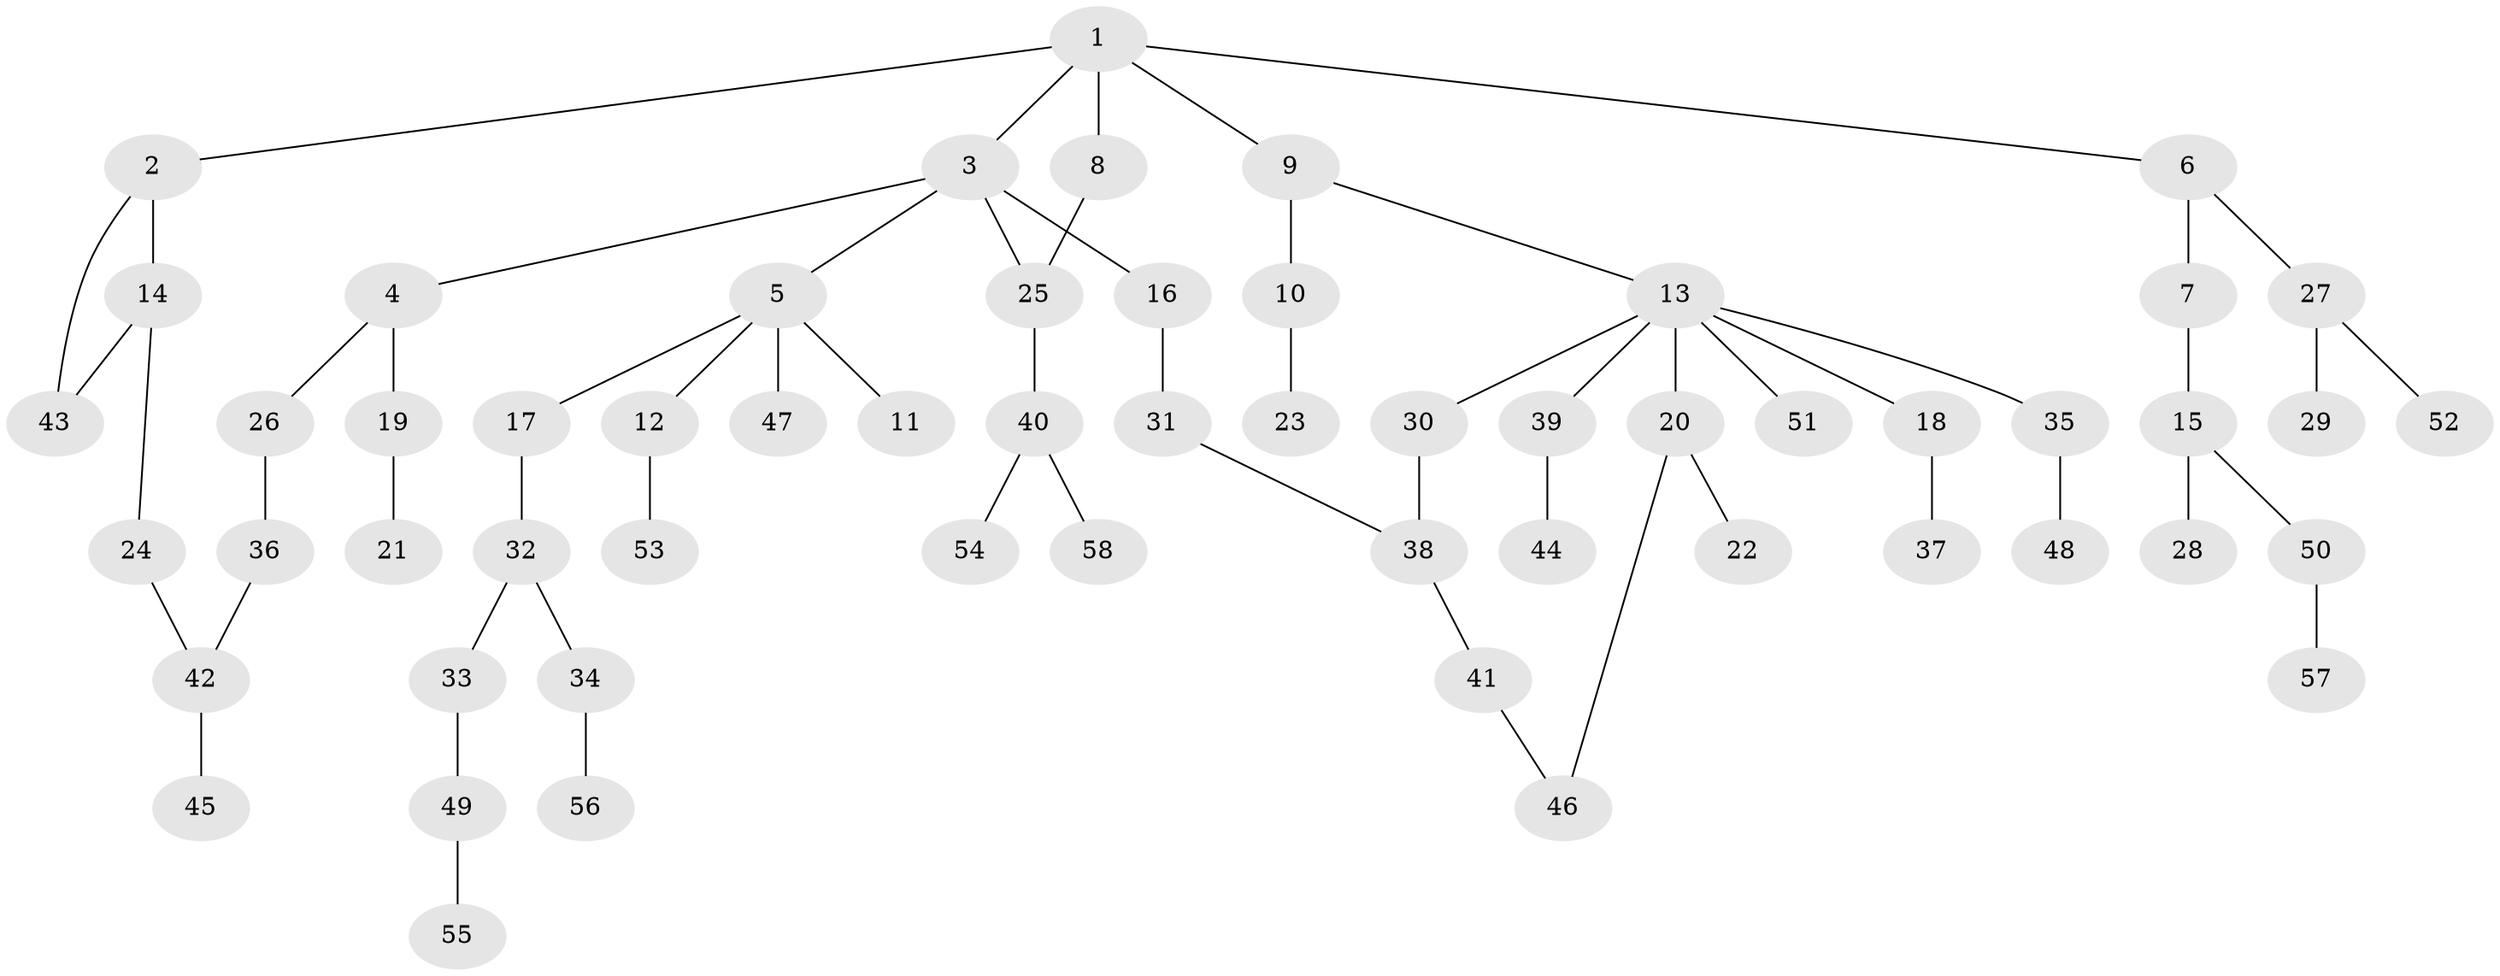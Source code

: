 // Generated by graph-tools (version 1.1) at 2025/13/03/09/25 04:13:38]
// undirected, 58 vertices, 62 edges
graph export_dot {
graph [start="1"]
  node [color=gray90,style=filled];
  1;
  2;
  3;
  4;
  5;
  6;
  7;
  8;
  9;
  10;
  11;
  12;
  13;
  14;
  15;
  16;
  17;
  18;
  19;
  20;
  21;
  22;
  23;
  24;
  25;
  26;
  27;
  28;
  29;
  30;
  31;
  32;
  33;
  34;
  35;
  36;
  37;
  38;
  39;
  40;
  41;
  42;
  43;
  44;
  45;
  46;
  47;
  48;
  49;
  50;
  51;
  52;
  53;
  54;
  55;
  56;
  57;
  58;
  1 -- 2;
  1 -- 3;
  1 -- 6;
  1 -- 8;
  1 -- 9;
  2 -- 14;
  2 -- 43;
  3 -- 4;
  3 -- 5;
  3 -- 16;
  3 -- 25;
  4 -- 19;
  4 -- 26;
  5 -- 11;
  5 -- 12;
  5 -- 17;
  5 -- 47;
  6 -- 7;
  6 -- 27;
  7 -- 15;
  8 -- 25;
  9 -- 10;
  9 -- 13;
  10 -- 23;
  12 -- 53;
  13 -- 18;
  13 -- 20;
  13 -- 30;
  13 -- 35;
  13 -- 39;
  13 -- 51;
  14 -- 24;
  14 -- 43;
  15 -- 28;
  15 -- 50;
  16 -- 31;
  17 -- 32;
  18 -- 37;
  19 -- 21;
  20 -- 22;
  20 -- 46;
  24 -- 42;
  25 -- 40;
  26 -- 36;
  27 -- 29;
  27 -- 52;
  30 -- 38;
  31 -- 38;
  32 -- 33;
  32 -- 34;
  33 -- 49;
  34 -- 56;
  35 -- 48;
  36 -- 42;
  38 -- 41;
  39 -- 44;
  40 -- 54;
  40 -- 58;
  41 -- 46;
  42 -- 45;
  49 -- 55;
  50 -- 57;
}
